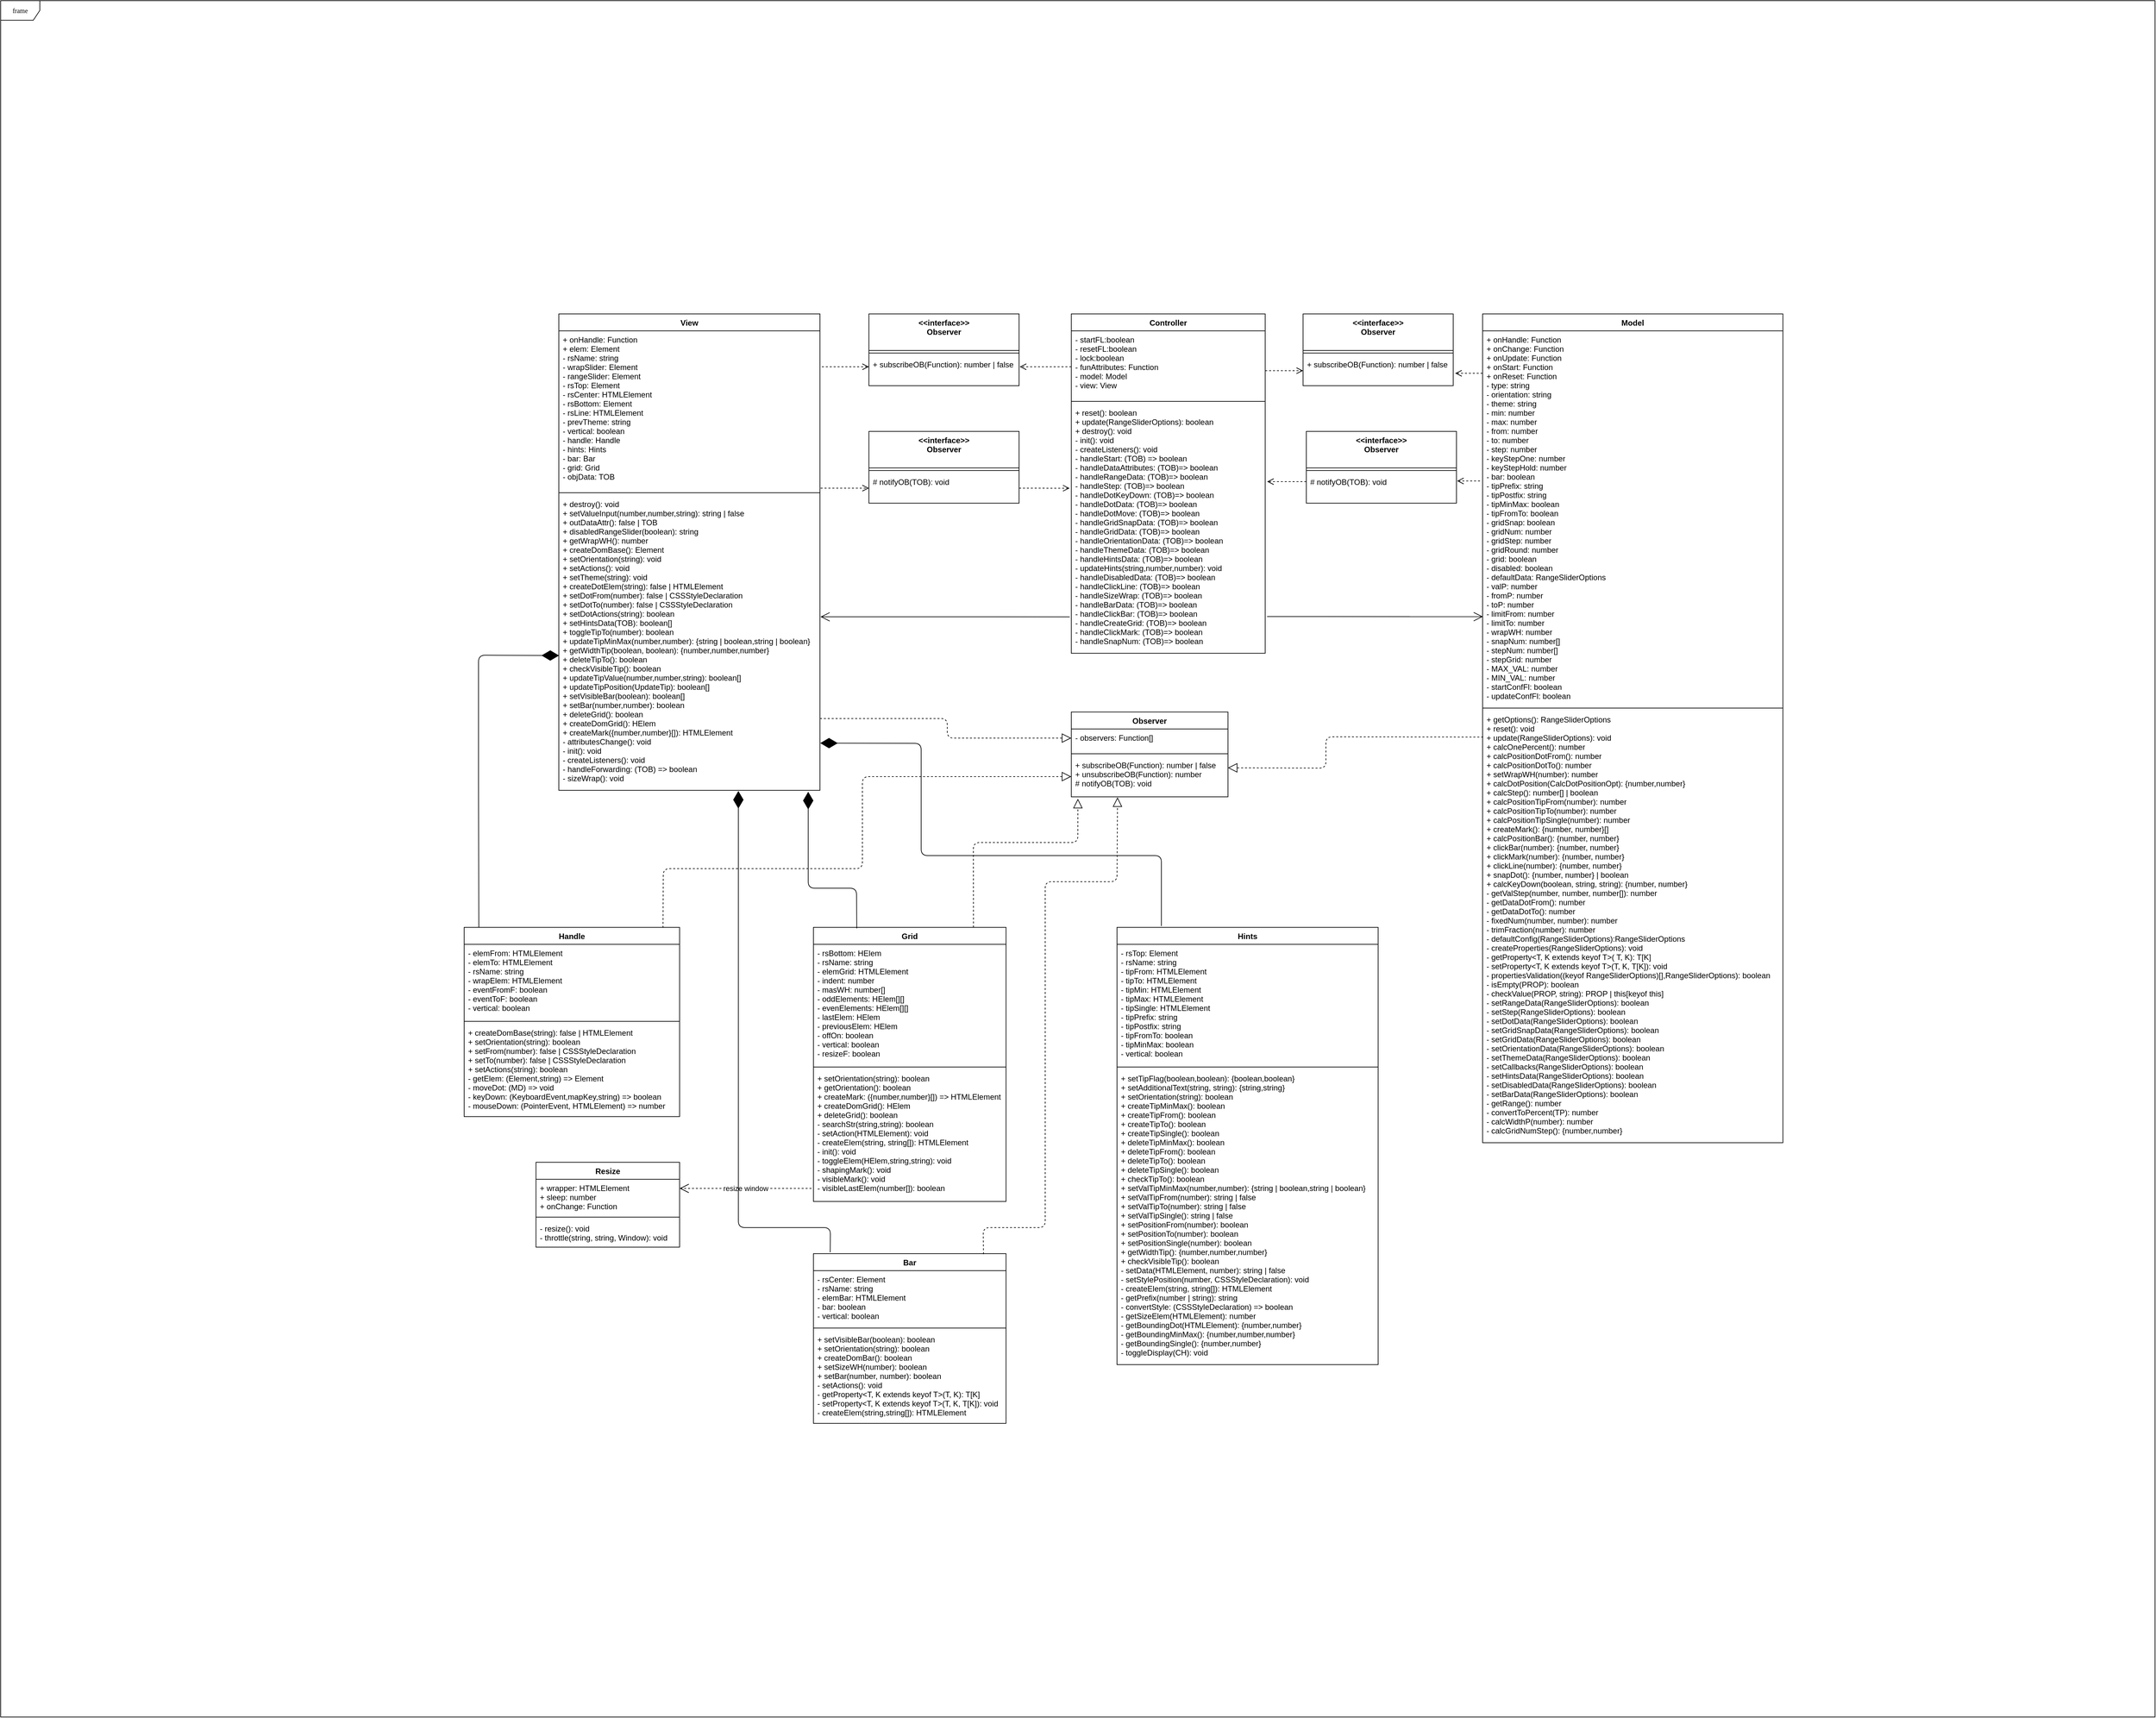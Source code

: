 <mxfile version="12.2.4" pages="1"><diagram name="Page-1" id="c4acf3e9-155e-7222-9cf6-157b1a14988f"><mxGraphModel dx="2213" dy="2030" grid="1" gridSize="10" guides="1" tooltips="1" connect="1" arrows="1" fold="1" page="1" pageScale="1" pageWidth="850" pageHeight="1100" background="none" math="0" shadow="0"><root><mxCell id="0"/><mxCell id="1" parent="0"/><mxCell id="17acba5748e5396b-1" value="frame" style="shape=umlFrame;whiteSpace=wrap;html=1;rounded=0;shadow=0;comic=0;labelBackgroundColor=none;strokeWidth=1;fontFamily=Verdana;fontSize=10;align=center;" parent="1" vertex="1"><mxGeometry x="-630" y="-390" width="3300" height="2630" as="geometry"/></mxCell><mxCell id="2" value="Controller" style="swimlane;fontStyle=1;align=center;verticalAlign=top;childLayout=stackLayout;horizontal=1;startSize=26;horizontalStack=0;resizeParent=1;resizeParentMax=0;resizeLast=0;collapsible=1;marginBottom=0;" parent="1" vertex="1"><mxGeometry x="1010" y="90" width="297" height="520" as="geometry"/></mxCell><mxCell id="3" value="- startFL:boolean&#10;- resetFL:boolean&#10;- lock:boolean&#10;- funAttributes: Function&#10;- model: Model&#10;- view: View" style="text;strokeColor=none;fillColor=none;align=left;verticalAlign=top;spacingLeft=4;spacingRight=4;overflow=hidden;rotatable=0;points=[[0,0.5],[1,0.5]];portConstraint=eastwest;" parent="2" vertex="1"><mxGeometry y="26" width="297" height="104" as="geometry"/></mxCell><mxCell id="4" value="" style="line;strokeWidth=1;fillColor=none;align=left;verticalAlign=middle;spacingTop=-1;spacingLeft=3;spacingRight=3;rotatable=0;labelPosition=right;points=[];portConstraint=eastwest;" parent="2" vertex="1"><mxGeometry y="130" width="297" height="8" as="geometry"/></mxCell><mxCell id="5" value="+ reset(): boolean&#10;+ update(RangeSliderOptions): boolean&#10;+ destroy(): void&#10;- init(): void&#10;- createListeners(): void&#10;- handleStart: (TOB) =&gt; boolean&#10;- handleDataAttributes: (TOB)=&gt; boolean&#10;- handleRangeData: (TOB)=&gt; boolean&#10;- handleStep: (TOB)=&gt; boolean&#10;- handleDotKeyDown: (TOB)=&gt; boolean&#10;- handleDotData: (TOB)=&gt; boolean&#10;- handleDotMove: (TOB)=&gt; boolean&#10;- handleGridSnapData: (TOB)=&gt; boolean&#10;- handleGridData: (TOB)=&gt; boolean&#10;- handleOrientationData: (TOB)=&gt; boolean&#10;- handleThemeData: (TOB)=&gt; boolean&#10;- handleHintsData: (TOB)=&gt; boolean&#10;- updateHints(string,number,number): void&#10;- handleDisabledData: (TOB)=&gt; boolean&#10;- handleClickLine: (TOB)=&gt; boolean&#10;- handleSizeWrap: (TOB)=&gt; boolean&#10;- handleBarData: (TOB)=&gt; boolean&#10;- handleClickBar: (TOB)=&gt; boolean&#10;- handleCreateGrid: (TOB)=&gt; boolean&#10;- handleClickMark: (TOB)=&gt; boolean&#10;- handleSnapNum: (TOB)=&gt; boolean&#10;&#10;" style="text;strokeColor=none;fillColor=none;align=left;verticalAlign=top;spacingLeft=4;spacingRight=4;overflow=hidden;rotatable=0;points=[[0,0.5],[1,0.5]];portConstraint=eastwest;" parent="2" vertex="1"><mxGeometry y="138" width="297" height="382" as="geometry"/></mxCell><mxCell id="10" value="Observer" style="swimlane;fontStyle=1;align=center;verticalAlign=top;childLayout=stackLayout;horizontal=1;startSize=26;horizontalStack=0;resizeParent=1;resizeParentMax=0;resizeLast=0;collapsible=1;marginBottom=0;" parent="1" vertex="1"><mxGeometry x="1010" y="700" width="240" height="130" as="geometry"/></mxCell><mxCell id="11" value="- observers: Function[]" style="text;strokeColor=none;fillColor=none;align=left;verticalAlign=top;spacingLeft=4;spacingRight=4;overflow=hidden;rotatable=0;points=[[0,0.5],[1,0.5]];portConstraint=eastwest;" parent="10" vertex="1"><mxGeometry y="26" width="240" height="34" as="geometry"/></mxCell><mxCell id="12" value="" style="line;strokeWidth=1;fillColor=none;align=left;verticalAlign=middle;spacingTop=-1;spacingLeft=3;spacingRight=3;rotatable=0;labelPosition=right;points=[];portConstraint=eastwest;" parent="10" vertex="1"><mxGeometry y="60" width="240" height="8" as="geometry"/></mxCell><mxCell id="13" value="+ subscribeOB(Function): number | false&#10;+ unsubscribeOB(Function): number&#10;# notifyOB(TOB): void" style="text;strokeColor=none;fillColor=none;align=left;verticalAlign=top;spacingLeft=4;spacingRight=4;overflow=hidden;rotatable=0;points=[[0,0.5],[1,0.5]];portConstraint=eastwest;" parent="10" vertex="1"><mxGeometry y="68" width="240" height="62" as="geometry"/></mxCell><mxCell id="14" value="Model" style="swimlane;fontStyle=1;align=center;verticalAlign=top;childLayout=stackLayout;horizontal=1;startSize=26;horizontalStack=0;resizeParent=1;resizeParentMax=0;resizeLast=0;collapsible=1;marginBottom=0;" parent="1" vertex="1"><mxGeometry x="1640" y="90" width="460" height="1270" as="geometry"/></mxCell><mxCell id="15" value="+ onHandle: Function&#10;+ onChange: Function&#10;+ onUpdate: Function&#10;+ onStart: Function&#10;+ onReset: Function&#10;- type: string&#10;- orientation: string&#10;- theme: string&#10;- min: number&#10;- max: number&#10;- from: number&#10;- to: number&#10;- step: number&#10;- keyStepOne: number&#10;- keyStepHold: number&#10;- bar: boolean&#10;- tipPrefix: string&#10;- tipPostfix: string&#10;- tipMinMax: boolean&#10;- tipFromTo: boolean&#10;- gridSnap: boolean&#10;- gridNum: number&#10;- gridStep: number&#10;- gridRound: number&#10;- grid: boolean&#10;- disabled: boolean&#10;- defaultData: RangeSliderOptions&#10;- valP: number&#10;- fromP: number&#10;- toP: number&#10;- limitFrom: number&#10;- limitTo: number&#10;- wrapWH: number&#10;- snapNum: number[]&#10;- stepNum: number[]&#10;- stepGrid: number&#10;- MAX_VAL: number&#10;- MIN_VAL: number&#10;- startConfFl: boolean&#10;- updateConfFl: boolean&#10;" style="text;strokeColor=none;fillColor=none;align=left;verticalAlign=top;spacingLeft=4;spacingRight=4;overflow=hidden;rotatable=0;points=[[0,0.5],[1,0.5]];portConstraint=eastwest;" parent="14" vertex="1"><mxGeometry y="26" width="460" height="574" as="geometry"/></mxCell><mxCell id="16" value="" style="line;strokeWidth=1;fillColor=none;align=left;verticalAlign=middle;spacingTop=-1;spacingLeft=3;spacingRight=3;rotatable=0;labelPosition=right;points=[];portConstraint=eastwest;" parent="14" vertex="1"><mxGeometry y="600" width="460" height="8" as="geometry"/></mxCell><mxCell id="17" value="+ getOptions(): RangeSliderOptions&#10;+ reset(): void&#10;+ update(RangeSliderOptions): void&#10;+ calcOnePercent(): number&#10;+ calcPositionDotFrom(): number&#10;+ calcPositionDotTo(): number&#10;+ setWrapWH(number): number&#10;+ calcDotPosition(CalcDotPositionOpt): {number,number}&#10;+ calcStep(): number[] | boolean&#10;+ calcPositionTipFrom(number): number&#10;+ calcPositionTipTo(number): number&#10;+ calcPositionTipSingle(number): number&#10;+ createMark(): {number, number}[] &#10;+ calcPositionBar(): {number, number}&#10;+ clickBar(number): {number, number}&#10;+ clickMark(number): {number, number}&#10;+ clickLine(number): {number, number}&#10;+ snapDot(): {number, number} | boolean&#10;+ calcKeyDown(boolean, string, string): {number, number}&#10;- getValStep(number, number, number[]): number&#10;- getDataDotFrom(): number&#10;- getDataDotTo(): number&#10;- fixedNum(number, number): number&#10;- trimFraction(number): number&#10;- defaultConfig(RangeSliderOptions):RangeSliderOptions&#10;- createProperties(RangeSliderOptions): void&#10;- getProperty&lt;T, K extends keyof T&gt;( T, K): T[K]&#10;- setProperty&lt;T, K extends keyof T&gt;(T, K, T[K]): void&#10;- propertiesValidation((keyof RangeSliderOptions)[],RangeSliderOptions): boolean&#10;- isEmpty(PROP): boolean&#10;- checkValue(PROP, string): PROP | this[keyof this]&#10;- setRangeData(RangeSliderOptions): boolean&#10;- setStep(RangeSliderOptions): boolean&#10;- setDotData(RangeSliderOptions): boolean&#10;- setGridSnapData(RangeSliderOptions): boolean&#10;- setGridData(RangeSliderOptions): boolean&#10;- setOrientationData(RangeSliderOptions): boolean&#10;- setThemeData(RangeSliderOptions): boolean&#10;- setCallbacks(RangeSliderOptions): boolean&#10;- setHintsData(RangeSliderOptions): boolean&#10;- setDisabledData(RangeSliderOptions): boolean&#10;- setBarData(RangeSliderOptions): boolean&#10;- getRange(): number&#10;- convertToPercent(TP): number&#10;- calcWidthP(number): number&#10;- calcGridNumStep(): {number,number}&#10;" style="text;strokeColor=none;fillColor=none;align=left;verticalAlign=top;spacingLeft=4;spacingRight=4;overflow=hidden;rotatable=0;points=[[0,0.5],[1,0.5]];portConstraint=eastwest;" parent="14" vertex="1"><mxGeometry y="608" width="460" height="662" as="geometry"/></mxCell><mxCell id="18" value="View" style="swimlane;fontStyle=1;align=center;verticalAlign=top;childLayout=stackLayout;horizontal=1;startSize=26;horizontalStack=0;resizeParent=1;resizeParentMax=0;resizeLast=0;collapsible=1;marginBottom=0;" parent="1" vertex="1"><mxGeometry x="225" y="90" width="400" height="730" as="geometry"/></mxCell><mxCell id="19" value="+ onHandle: Function&#10;+ elem: Element&#10;- rsName: string&#10;- wrapSlider: Element&#10;- rangeSlider: Element&#10;- rsTop: Element&#10;- rsCenter: HTMLElement&#10;- rsBottom: Element&#10;- rsLine: HTMLElement&#10;- prevTheme: string&#10;- vertical: boolean&#10;- handle: Handle&#10;- hints: Hints&#10;- bar: Bar&#10;- grid: Grid&#10;- objData: TOB" style="text;strokeColor=none;fillColor=none;align=left;verticalAlign=top;spacingLeft=4;spacingRight=4;overflow=hidden;rotatable=0;points=[[0,0.5],[1,0.5]];portConstraint=eastwest;" parent="18" vertex="1"><mxGeometry y="26" width="400" height="244" as="geometry"/></mxCell><mxCell id="20" value="" style="line;strokeWidth=1;fillColor=none;align=left;verticalAlign=middle;spacingTop=-1;spacingLeft=3;spacingRight=3;rotatable=0;labelPosition=right;points=[];portConstraint=eastwest;" parent="18" vertex="1"><mxGeometry y="270" width="400" height="8" as="geometry"/></mxCell><mxCell id="21" value="+ destroy(): void&#10;+ setValueInput(number,number,string): string | false&#10;+ outDataAttr(): false | TOB&#10;+ disabledRangeSlider(boolean): string&#10;+ getWrapWH(): number&#10;+ createDomBase(): Element&#10;+ setOrientation(string): void&#10;+ setActions(): void&#10;+ setTheme(string): void&#10;+ createDotElem(string): false | HTMLElement&#10;+ setDotFrom(number): false | CSSStyleDeclaration&#10;+ setDotTo(number): false | CSSStyleDeclaration&#10;+ setDotActions(string): boolean&#10;+ setHintsData(TOB): boolean[]&#10;+ toggleTipTo(number): boolean&#10;+ updateTipMinMax(number,number): {string | boolean,string | boolean}&#10;+ getWidthTip(boolean, boolean): {number,number,number}&#10;+ deleteTipTo(): boolean&#10;+ checkVisibleTip(): boolean&#10;+ updateTipValue(number,number,string): boolean[]&#10;+ updateTipPosition(UpdateTip): boolean[]&#10;+ setVisibleBar(boolean): boolean[]&#10;+ setBar(number,number): boolean&#10;+ deleteGrid(): boolean&#10;+ createDomGrid(): HElem&#10;+ createMark({number,number}[]): HTMLElement&#10;- attributesChange(): void&#10;- init(): void&#10;- createListeners(): void&#10;- handleForwarding: (TOB) =&gt; boolean&#10;- sizeWrap(): void" style="text;strokeColor=none;fillColor=none;align=left;verticalAlign=top;spacingLeft=4;spacingRight=4;overflow=hidden;rotatable=0;points=[[0,0.5],[1,0.5]];portConstraint=eastwest;" parent="18" vertex="1"><mxGeometry y="278" width="400" height="452" as="geometry"/></mxCell><mxCell id="22" value="Handle" style="swimlane;fontStyle=1;align=center;verticalAlign=top;childLayout=stackLayout;horizontal=1;startSize=26;horizontalStack=0;resizeParent=1;resizeParentMax=0;resizeLast=0;collapsible=1;marginBottom=0;" parent="1" vertex="1"><mxGeometry x="80" y="1030" width="330" height="290" as="geometry"/></mxCell><mxCell id="23" value="- elemFrom: HTMLElement&#10;- elemTo: HTMLElement&#10;- rsName: string&#10;- wrapElem: HTMLElement&#10;- eventFromF: boolean&#10;- eventToF: boolean&#10;- vertical: boolean" style="text;strokeColor=none;fillColor=none;align=left;verticalAlign=top;spacingLeft=4;spacingRight=4;overflow=hidden;rotatable=0;points=[[0,0.5],[1,0.5]];portConstraint=eastwest;" parent="22" vertex="1"><mxGeometry y="26" width="330" height="114" as="geometry"/></mxCell><mxCell id="24" value="" style="line;strokeWidth=1;fillColor=none;align=left;verticalAlign=middle;spacingTop=-1;spacingLeft=3;spacingRight=3;rotatable=0;labelPosition=right;points=[];portConstraint=eastwest;" parent="22" vertex="1"><mxGeometry y="140" width="330" height="8" as="geometry"/></mxCell><mxCell id="25" value="+ createDomBase(string): false | HTMLElement&#10;+ setOrientation(string): boolean&#10;+ setFrom(number): false | CSSStyleDeclaration&#10;+ setTo(number): false | CSSStyleDeclaration&#10;+ setActions(string): boolean&#10;- getElem: (Element,string) =&gt; Element&#10;- moveDot: (MD) =&gt; void&#10;- keyDown: (KeyboardEvent,mapKey,string) =&gt; boolean&#10;- mouseDown: (PointerEvent, HTMLElement) =&gt; number&#10;&#10;" style="text;strokeColor=none;fillColor=none;align=left;verticalAlign=top;spacingLeft=4;spacingRight=4;overflow=hidden;rotatable=0;points=[[0,0.5],[1,0.5]];portConstraint=eastwest;" parent="22" vertex="1"><mxGeometry y="148" width="330" height="142" as="geometry"/></mxCell><mxCell id="26" value="Hints" style="swimlane;fontStyle=1;align=center;verticalAlign=top;childLayout=stackLayout;horizontal=1;startSize=26;horizontalStack=0;resizeParent=1;resizeParentMax=0;resizeLast=0;collapsible=1;marginBottom=0;" parent="1" vertex="1"><mxGeometry x="1080" y="1030" width="400" height="670" as="geometry"/></mxCell><mxCell id="27" value="- rsTop: Element&#10;- rsName: string&#10;- tipFrom: HTMLElement&#10;- tipTo: HTMLElement&#10;- tipMin: HTMLElement&#10;- tipMax: HTMLElement&#10;- tipSingle: HTMLElement&#10;- tipPrefix: string&#10;- tipPostfix: string&#10;- tipFromTo: boolean&#10;- tipMinMax: boolean&#10;- vertical: boolean" style="text;strokeColor=none;fillColor=none;align=left;verticalAlign=top;spacingLeft=4;spacingRight=4;overflow=hidden;rotatable=0;points=[[0,0.5],[1,0.5]];portConstraint=eastwest;" parent="26" vertex="1"><mxGeometry y="26" width="400" height="184" as="geometry"/></mxCell><mxCell id="28" value="" style="line;strokeWidth=1;fillColor=none;align=left;verticalAlign=middle;spacingTop=-1;spacingLeft=3;spacingRight=3;rotatable=0;labelPosition=right;points=[];portConstraint=eastwest;" parent="26" vertex="1"><mxGeometry y="210" width="400" height="8" as="geometry"/></mxCell><mxCell id="29" value="+ setTipFlag(boolean,boolean): {boolean,boolean}&#10;+ setAdditionalText(string, string): {string,string}&#10;+ setOrientation(string): boolean&#10;+ createTipMinMax(): boolean&#10;+ createTipFrom(): boolean&#10;+ createTipTo(): boolean&#10;+ createTipSingle(): boolean&#10;+ deleteTipMinMax(): boolean&#10;+ deleteTipFrom(): boolean&#10;+ deleteTipTo(): boolean&#10;+ deleteTipSingle(): boolean&#10;+ checkTipTo(): boolean&#10;+ setValTipMinMax(number,number): {string | boolean,string | boolean}&#10;+ setValTipFrom(number): string | false&#10;+ setValTipTo(number): string | false&#10;+ setValTipSingle(): string | false&#10;+ setPositionFrom(number): boolean&#10;+ setPositionTo(number): boolean&#10;+ setPositionSingle(number): boolean&#10;+ getWidthTip(): {number,number,number}&#10;+ checkVisibleTip(): boolean&#10;- setData(HTMLElement, number): string | false&#10;- setStylePosition(number, CSSStyleDeclaration): void&#10;- createElem(string, string[]): HTMLElement&#10;- getPrefix(number | string): string&#10;- convertStyle: (CSSStyleDeclaration) =&gt; boolean&#10;- getSizeElem(HTMLElement): number&#10;- getBoundingDot(HTMLElement): {number,number} &#10;- getBoundingMinMax(): {number,number,number}&#10;- getBoundingSingle(): {number,number}&#10;- toggleDisplay(CH): void" style="text;strokeColor=none;fillColor=none;align=left;verticalAlign=top;spacingLeft=4;spacingRight=4;overflow=hidden;rotatable=0;points=[[0,0.5],[1,0.5]];portConstraint=eastwest;" parent="26" vertex="1"><mxGeometry y="218" width="400" height="452" as="geometry"/></mxCell><mxCell id="30" value="Grid" style="swimlane;fontStyle=1;align=center;verticalAlign=top;childLayout=stackLayout;horizontal=1;startSize=26;horizontalStack=0;resizeParent=1;resizeParentMax=0;resizeLast=0;collapsible=1;marginBottom=0;" parent="1" vertex="1"><mxGeometry x="615" y="1030" width="295" height="420" as="geometry"/></mxCell><mxCell id="31" value="- rsBottom: HElem&#10;- rsName: string&#10;- elemGrid: HTMLElement&#10;- indent: number&#10;- masWH: number[]&#10;- oddElements: HElem[][]&#10;- evenElements: HElem[][]&#10;- lastElem: HElem&#10;- previousElem: HElem&#10;- offOn: boolean&#10;- vertical: boolean&#10;- resizeF: boolean" style="text;strokeColor=none;fillColor=none;align=left;verticalAlign=top;spacingLeft=4;spacingRight=4;overflow=hidden;rotatable=0;points=[[0,0.5],[1,0.5]];portConstraint=eastwest;" parent="30" vertex="1"><mxGeometry y="26" width="295" height="184" as="geometry"/></mxCell><mxCell id="32" value="" style="line;strokeWidth=1;fillColor=none;align=left;verticalAlign=middle;spacingTop=-1;spacingLeft=3;spacingRight=3;rotatable=0;labelPosition=right;points=[];portConstraint=eastwest;" parent="30" vertex="1"><mxGeometry y="210" width="295" height="8" as="geometry"/></mxCell><mxCell id="33" value="+ setOrientation(string): boolean&#10;+ getOrientation(): boolean&#10;+ createMark: ({number,number}[]) =&gt; HTMLElement&#10;+ createDomGrid(): HElem&#10;+ deleteGrid(): boolean&#10;- searchStr(string,string): boolean&#10;- setAction(HTMLElement): void&#10;- createElem(string, string[]): HTMLElement&#10;- init(): void&#10;- toggleElem(HElem,string,string): void&#10;- shapingMark(): void&#10;- visibleMark(): void&#10;- visibleLastElem(number[]): boolean&#10;" style="text;strokeColor=none;fillColor=none;align=left;verticalAlign=top;spacingLeft=4;spacingRight=4;overflow=hidden;rotatable=0;points=[[0,0.5],[1,0.5]];portConstraint=eastwest;" parent="30" vertex="1"><mxGeometry y="218" width="295" height="202" as="geometry"/></mxCell><mxCell id="34" value="Bar" style="swimlane;fontStyle=1;align=center;verticalAlign=top;childLayout=stackLayout;horizontal=1;startSize=26;horizontalStack=0;resizeParent=1;resizeParentMax=0;resizeLast=0;collapsible=1;marginBottom=0;" parent="1" vertex="1"><mxGeometry x="615" y="1530" width="295" height="260" as="geometry"/></mxCell><mxCell id="35" value="- rsCenter: Element&#10;- rsName: string&#10;- elemBar: HTMLElement&#10;- bar: boolean&#10;- vertical: boolean" style="text;strokeColor=none;fillColor=none;align=left;verticalAlign=top;spacingLeft=4;spacingRight=4;overflow=hidden;rotatable=0;points=[[0,0.5],[1,0.5]];portConstraint=eastwest;" parent="34" vertex="1"><mxGeometry y="26" width="295" height="84" as="geometry"/></mxCell><mxCell id="36" value="" style="line;strokeWidth=1;fillColor=none;align=left;verticalAlign=middle;spacingTop=-1;spacingLeft=3;spacingRight=3;rotatable=0;labelPosition=right;points=[];portConstraint=eastwest;" parent="34" vertex="1"><mxGeometry y="110" width="295" height="8" as="geometry"/></mxCell><mxCell id="37" value="+ setVisibleBar(boolean): boolean&#10;+ setOrientation(string): boolean&#10;+ createDomBar(): boolean&#10;+ setSizeWH(number): boolean&#10;+ setBar(number, number): boolean&#10;- setActions(): void&#10;- getProperty&lt;T, K extends keyof T&gt;(T, K): T[K]&#10;- setProperty&lt;T, K extends keyof T&gt;(T, K, T[K]): void&#10;- createElem(string,string[]): HTMLElement" style="text;strokeColor=none;fillColor=none;align=left;verticalAlign=top;spacingLeft=4;spacingRight=4;overflow=hidden;rotatable=0;points=[[0,0.5],[1,0.5]];portConstraint=eastwest;" parent="34" vertex="1"><mxGeometry y="118" width="295" height="142" as="geometry"/></mxCell><mxCell id="38" value="Resize" style="swimlane;fontStyle=1;align=center;verticalAlign=top;childLayout=stackLayout;horizontal=1;startSize=26;horizontalStack=0;resizeParent=1;resizeParentMax=0;resizeLast=0;collapsible=1;marginBottom=0;" parent="1" vertex="1"><mxGeometry x="190" y="1390" width="220" height="130" as="geometry"/></mxCell><mxCell id="39" value="+ wrapper: HTMLElement&#10;+ sleep: number&#10;+ onChange: Function" style="text;strokeColor=none;fillColor=none;align=left;verticalAlign=top;spacingLeft=4;spacingRight=4;overflow=hidden;rotatable=0;points=[[0,0.5],[1,0.5]];portConstraint=eastwest;" parent="38" vertex="1"><mxGeometry y="26" width="220" height="54" as="geometry"/></mxCell><mxCell id="40" value="" style="line;strokeWidth=1;fillColor=none;align=left;verticalAlign=middle;spacingTop=-1;spacingLeft=3;spacingRight=3;rotatable=0;labelPosition=right;points=[];portConstraint=eastwest;" parent="38" vertex="1"><mxGeometry y="80" width="220" height="8" as="geometry"/></mxCell><mxCell id="41" value="- resize(): void&#10;- throttle(string, string, Window): void" style="text;strokeColor=none;fillColor=none;align=left;verticalAlign=top;spacingLeft=4;spacingRight=4;overflow=hidden;rotatable=0;points=[[0,0.5],[1,0.5]];portConstraint=eastwest;" parent="38" vertex="1"><mxGeometry y="88" width="220" height="42" as="geometry"/></mxCell><mxCell id="42" value="" style="endArrow=block;dashed=1;endFill=0;endSize=12;html=1;" parent="1" edge="1"><mxGeometry width="160" relative="1" as="geometry"><mxPoint x="625" y="710" as="sourcePoint"/><mxPoint x="1010" y="740" as="targetPoint"/><Array as="points"><mxPoint x="820" y="710"/><mxPoint x="820" y="740"/></Array></mxGeometry></mxCell><mxCell id="44" value="" style="endArrow=block;dashed=1;endFill=0;endSize=12;html=1;entryX=0.042;entryY=1.048;entryDx=0;entryDy=0;entryPerimeter=0;exitX=0.831;exitY=0;exitDx=0;exitDy=0;exitPerimeter=0;" parent="1" source="30" target="13" edge="1"><mxGeometry width="160" relative="1" as="geometry"><mxPoint x="670" y="826" as="sourcePoint"/><mxPoint x="1055" y="972" as="targetPoint"/><Array as="points"><mxPoint x="860" y="900"/><mxPoint x="900" y="900"/><mxPoint x="1020" y="900"/></Array></mxGeometry></mxCell><mxCell id="46" value="" style="endArrow=block;dashed=1;endFill=0;endSize=12;html=1;exitX=0.923;exitY=0.002;exitDx=0;exitDy=0;exitPerimeter=0;entryX=0;entryY=0.5;entryDx=0;entryDy=0;" parent="1" source="22" target="13" edge="1"><mxGeometry width="160" relative="1" as="geometry"><mxPoint x="370" y="960" as="sourcePoint"/><mxPoint x="530" y="960" as="targetPoint"/><Array as="points"><mxPoint x="385" y="940"/><mxPoint x="690" y="940"/><mxPoint x="690" y="799"/></Array></mxGeometry></mxCell><mxCell id="47" value="" style="endArrow=block;dashed=1;endFill=0;endSize=12;html=1;exitX=0.883;exitY=0.003;exitDx=0;exitDy=0;exitPerimeter=0;entryX=0.295;entryY=1.012;entryDx=0;entryDy=0;entryPerimeter=0;" parent="1" source="34" target="13" edge="1"><mxGeometry width="160" relative="1" as="geometry"><mxPoint x="890" y="1510" as="sourcePoint"/><mxPoint x="1050" y="1510" as="targetPoint"/><Array as="points"><mxPoint x="875" y="1490"/><mxPoint x="970" y="1490"/><mxPoint x="970" y="1140"/><mxPoint x="970" y="960"/><mxPoint x="1080" y="960"/></Array></mxGeometry></mxCell><mxCell id="48" value="" style="endArrow=block;dashed=1;endFill=0;endSize=12;html=1;exitX=0.002;exitY=0.061;exitDx=0;exitDy=0;exitPerimeter=0;entryX=0.999;entryY=0.283;entryDx=0;entryDy=0;entryPerimeter=0;" parent="1" source="17" target="13" edge="1"><mxGeometry width="160" relative="1" as="geometry"><mxPoint x="1330" y="790" as="sourcePoint"/><mxPoint x="1490" y="790" as="targetPoint"/><Array as="points"><mxPoint x="1400" y="738"/><mxPoint x="1400" y="786"/></Array></mxGeometry></mxCell><mxCell id="49" value="resize window" style="endArrow=open;endSize=12;dashed=1;html=1;" parent="1" edge="1"><mxGeometry width="160" relative="1" as="geometry"><mxPoint x="612" y="1430" as="sourcePoint"/><mxPoint x="410" y="1430" as="targetPoint"/></mxGeometry></mxCell><mxCell id="50" value="" style="endArrow=diamondThin;endFill=1;endSize=24;html=1;entryX=0.001;entryY=0.543;entryDx=0;entryDy=0;entryPerimeter=0;exitX=0.068;exitY=0;exitDx=0;exitDy=0;exitPerimeter=0;" parent="1" source="22" target="21" edge="1"><mxGeometry width="160" relative="1" as="geometry"><mxPoint x="225" y="970" as="sourcePoint"/><mxPoint x="385" y="970" as="targetPoint"/><Array as="points"><mxPoint x="102" y="820"/><mxPoint x="102" y="613"/></Array></mxGeometry></mxCell><mxCell id="51" value="" style="endArrow=diamondThin;endFill=1;endSize=24;html=1;entryX=0.955;entryY=1.005;entryDx=0;entryDy=0;entryPerimeter=0;exitX=0.225;exitY=0.004;exitDx=0;exitDy=0;exitPerimeter=0;" parent="1" source="30" target="21" edge="1"><mxGeometry width="160" relative="1" as="geometry"><mxPoint x="410" y="900" as="sourcePoint"/><mxPoint x="570" y="900" as="targetPoint"/><Array as="points"><mxPoint x="681" y="970"/><mxPoint x="607" y="970"/></Array></mxGeometry></mxCell><mxCell id="52" value="" style="endArrow=diamondThin;endFill=1;endSize=24;html=1;entryX=1.001;entryY=0.84;entryDx=0;entryDy=0;entryPerimeter=0;exitX=0.17;exitY=-0.003;exitDx=0;exitDy=0;exitPerimeter=0;" parent="1" source="26" target="21" edge="1"><mxGeometry width="160" relative="1" as="geometry"><mxPoint x="660" y="819.5" as="sourcePoint"/><mxPoint x="820" y="819.5" as="targetPoint"/><Array as="points"><mxPoint x="1148" y="920"/><mxPoint x="780" y="920"/><mxPoint x="780" y="748"/></Array></mxGeometry></mxCell><mxCell id="53" value="" style="endArrow=diamondThin;endFill=1;endSize=24;html=1;exitX=0.087;exitY=-0.008;exitDx=0;exitDy=0;exitPerimeter=0;" parent="1" source="34" edge="1"><mxGeometry width="160" relative="1" as="geometry"><mxPoint x="430" y="1470" as="sourcePoint"/><mxPoint x="500" y="821" as="targetPoint"/><Array as="points"><mxPoint x="641" y="1490"/><mxPoint x="500" y="1490"/></Array></mxGeometry></mxCell><mxCell id="56" value="" style="endArrow=open;endFill=1;endSize=12;html=1;entryX=1.002;entryY=0.226;entryDx=0;entryDy=0;entryPerimeter=0;exitX=-0.008;exitY=0.634;exitDx=0;exitDy=0;exitPerimeter=0;" parent="1" edge="1"><mxGeometry width="160" relative="1" as="geometry"><mxPoint x="1007.624" y="554.188" as="sourcePoint"/><mxPoint x="625.8" y="554.152" as="targetPoint"/></mxGeometry></mxCell><mxCell id="57" value="" style="endArrow=open;endFill=1;endSize=12;html=1;exitX=1.01;exitY=0.659;exitDx=0;exitDy=0;exitPerimeter=0;entryX=0.001;entryY=0.634;entryDx=0;entryDy=0;entryPerimeter=0;" parent="1" edge="1"><mxGeometry width="160" relative="1" as="geometry"><mxPoint x="1309.97" y="553.738" as="sourcePoint"/><mxPoint x="1640.46" y="553.916" as="targetPoint"/></mxGeometry></mxCell><mxCell id="64" value="&lt;&lt;interface&gt;&gt;&#10;Observer" style="swimlane;fontStyle=1;align=center;verticalAlign=top;childLayout=stackLayout;horizontal=1;startSize=56;horizontalStack=0;resizeParent=1;resizeParentMax=0;resizeLast=0;collapsible=1;marginBottom=0;" parent="1" vertex="1"><mxGeometry x="700" y="90" width="230" height="110" as="geometry"/></mxCell><mxCell id="66" value="" style="line;strokeWidth=1;fillColor=none;align=left;verticalAlign=middle;spacingTop=-1;spacingLeft=3;spacingRight=3;rotatable=0;labelPosition=right;points=[];portConstraint=eastwest;" parent="64" vertex="1"><mxGeometry y="56" width="230" height="8" as="geometry"/></mxCell><mxCell id="67" value="+ subscribeOB(Function): number | false" style="text;strokeColor=none;fillColor=none;align=left;verticalAlign=top;spacingLeft=4;spacingRight=4;overflow=hidden;rotatable=0;points=[[0,0.5],[1,0.5]];portConstraint=eastwest;" parent="64" vertex="1"><mxGeometry y="64" width="230" height="46" as="geometry"/></mxCell><mxCell id="68" value="" style="html=1;verticalAlign=bottom;endArrow=open;dashed=1;endSize=8;" parent="1" edge="1"><mxGeometry relative="1" as="geometry"><mxPoint x="628" y="171" as="sourcePoint"/><mxPoint x="700" y="171" as="targetPoint"/><Array as="points"/></mxGeometry></mxCell><mxCell id="70" value="" style="html=1;verticalAlign=bottom;endArrow=open;dashed=1;endSize=8;" parent="1" edge="1"><mxGeometry relative="1" as="geometry"><mxPoint x="1010" y="171" as="sourcePoint"/><mxPoint x="931" y="171" as="targetPoint"/><Array as="points"/></mxGeometry></mxCell><mxCell id="71" value="&lt;&lt;interface&gt;&gt;&#10;Observer" style="swimlane;fontStyle=1;align=center;verticalAlign=top;childLayout=stackLayout;horizontal=1;startSize=56;horizontalStack=0;resizeParent=1;resizeParentMax=0;resizeLast=0;collapsible=1;marginBottom=0;" parent="1" vertex="1"><mxGeometry x="1365" y="90" width="230" height="110" as="geometry"/></mxCell><mxCell id="72" value="" style="line;strokeWidth=1;fillColor=none;align=left;verticalAlign=middle;spacingTop=-1;spacingLeft=3;spacingRight=3;rotatable=0;labelPosition=right;points=[];portConstraint=eastwest;" parent="71" vertex="1"><mxGeometry y="56" width="230" height="8" as="geometry"/></mxCell><mxCell id="73" value="+ subscribeOB(Function): number | false" style="text;strokeColor=none;fillColor=none;align=left;verticalAlign=top;spacingLeft=4;spacingRight=4;overflow=hidden;rotatable=0;points=[[0,0.5],[1,0.5]];portConstraint=eastwest;" parent="71" vertex="1"><mxGeometry y="64" width="230" height="46" as="geometry"/></mxCell><mxCell id="74" value="" style="html=1;verticalAlign=bottom;endArrow=open;dashed=1;endSize=8;entryX=0;entryY=0.5;entryDx=0;entryDy=0;" parent="1" target="73" edge="1"><mxGeometry relative="1" as="geometry"><mxPoint x="1307" y="177" as="sourcePoint"/><mxPoint x="1401" y="250" as="targetPoint"/><Array as="points"/></mxGeometry></mxCell><mxCell id="75" value="" style="html=1;verticalAlign=bottom;endArrow=open;dashed=1;endSize=8;" parent="1" edge="1"><mxGeometry relative="1" as="geometry"><mxPoint x="1640" y="181" as="sourcePoint"/><mxPoint x="1598" y="181" as="targetPoint"/><Array as="points"/></mxGeometry></mxCell><mxCell id="76" value="&lt;&lt;interface&gt;&gt;&#10;Observer" style="swimlane;fontStyle=1;align=center;verticalAlign=top;childLayout=stackLayout;horizontal=1;startSize=56;horizontalStack=0;resizeParent=1;resizeParentMax=0;resizeLast=0;collapsible=1;marginBottom=0;" parent="1" vertex="1"><mxGeometry x="700" y="270" width="230" height="110" as="geometry"/></mxCell><mxCell id="77" value="" style="line;strokeWidth=1;fillColor=none;align=left;verticalAlign=middle;spacingTop=-1;spacingLeft=3;spacingRight=3;rotatable=0;labelPosition=right;points=[];portConstraint=eastwest;" parent="76" vertex="1"><mxGeometry y="56" width="230" height="8" as="geometry"/></mxCell><mxCell id="78" value="# notifyOB(TOB): void" style="text;strokeColor=none;fillColor=none;align=left;verticalAlign=top;spacingLeft=4;spacingRight=4;overflow=hidden;rotatable=0;points=[[0,0.5],[1,0.5]];portConstraint=eastwest;" parent="76" vertex="1"><mxGeometry y="64" width="230" height="46" as="geometry"/></mxCell><mxCell id="79" value="" style="html=1;verticalAlign=bottom;endArrow=open;dashed=1;endSize=8;" parent="1" edge="1"><mxGeometry relative="1" as="geometry"><mxPoint x="626" y="357" as="sourcePoint"/><mxPoint x="700" y="357" as="targetPoint"/><Array as="points"/></mxGeometry></mxCell><mxCell id="80" value="" style="html=1;verticalAlign=bottom;endArrow=open;dashed=1;endSize=8;exitX=1;exitY=0.5;exitDx=0;exitDy=0;entryX=-0.009;entryY=0.338;entryDx=0;entryDy=0;entryPerimeter=0;" parent="1" source="78" target="5" edge="1"><mxGeometry relative="1" as="geometry"><mxPoint x="920" y="400" as="sourcePoint"/><mxPoint x="1008" y="353" as="targetPoint"/><Array as="points"/></mxGeometry></mxCell><mxCell id="81" value="&lt;&lt;interface&gt;&gt;&#10;Observer" style="swimlane;fontStyle=1;align=center;verticalAlign=top;childLayout=stackLayout;horizontal=1;startSize=56;horizontalStack=0;resizeParent=1;resizeParentMax=0;resizeLast=0;collapsible=1;marginBottom=0;" parent="1" vertex="1"><mxGeometry x="1370" y="270" width="230" height="110" as="geometry"/></mxCell><mxCell id="82" value="" style="line;strokeWidth=1;fillColor=none;align=left;verticalAlign=middle;spacingTop=-1;spacingLeft=3;spacingRight=3;rotatable=0;labelPosition=right;points=[];portConstraint=eastwest;" parent="81" vertex="1"><mxGeometry y="56" width="230" height="8" as="geometry"/></mxCell><mxCell id="83" value="# notifyOB(TOB): void" style="text;strokeColor=none;fillColor=none;align=left;verticalAlign=top;spacingLeft=4;spacingRight=4;overflow=hidden;rotatable=0;points=[[0,0.5],[1,0.5]];portConstraint=eastwest;" parent="81" vertex="1"><mxGeometry y="64" width="230" height="46" as="geometry"/></mxCell><mxCell id="84" value="" style="html=1;verticalAlign=bottom;endArrow=open;dashed=1;endSize=8;entryX=1.004;entryY=0.152;entryDx=0;entryDy=0;entryPerimeter=0;" parent="1" edge="1"><mxGeometry relative="1" as="geometry"><mxPoint x="1636" y="346" as="sourcePoint"/><mxPoint x="1600.92" y="345.992" as="targetPoint"/><Array as="points"/></mxGeometry></mxCell><mxCell id="85" value="" style="html=1;verticalAlign=bottom;endArrow=open;dashed=1;endSize=8;" parent="1" edge="1"><mxGeometry relative="1" as="geometry"><mxPoint x="1370" y="347" as="sourcePoint"/><mxPoint x="1310" y="347" as="targetPoint"/><Array as="points"/></mxGeometry></mxCell></root></mxGraphModel></diagram></mxfile>